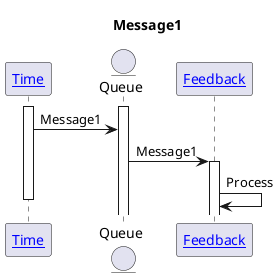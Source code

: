 @startuml
title Message1
participant "[[/architect/components/aeroclub.time Time]]" as Time
entity Queue
participant "[[/architect/components/aeroclub.feedback Feedback]]" as Feedback

activate Time
activate Queue
Time -> Queue : Message1
Queue -> Feedback ++ : Message1
Feedback -> Feedback : Process

deactivate Time
@enduml